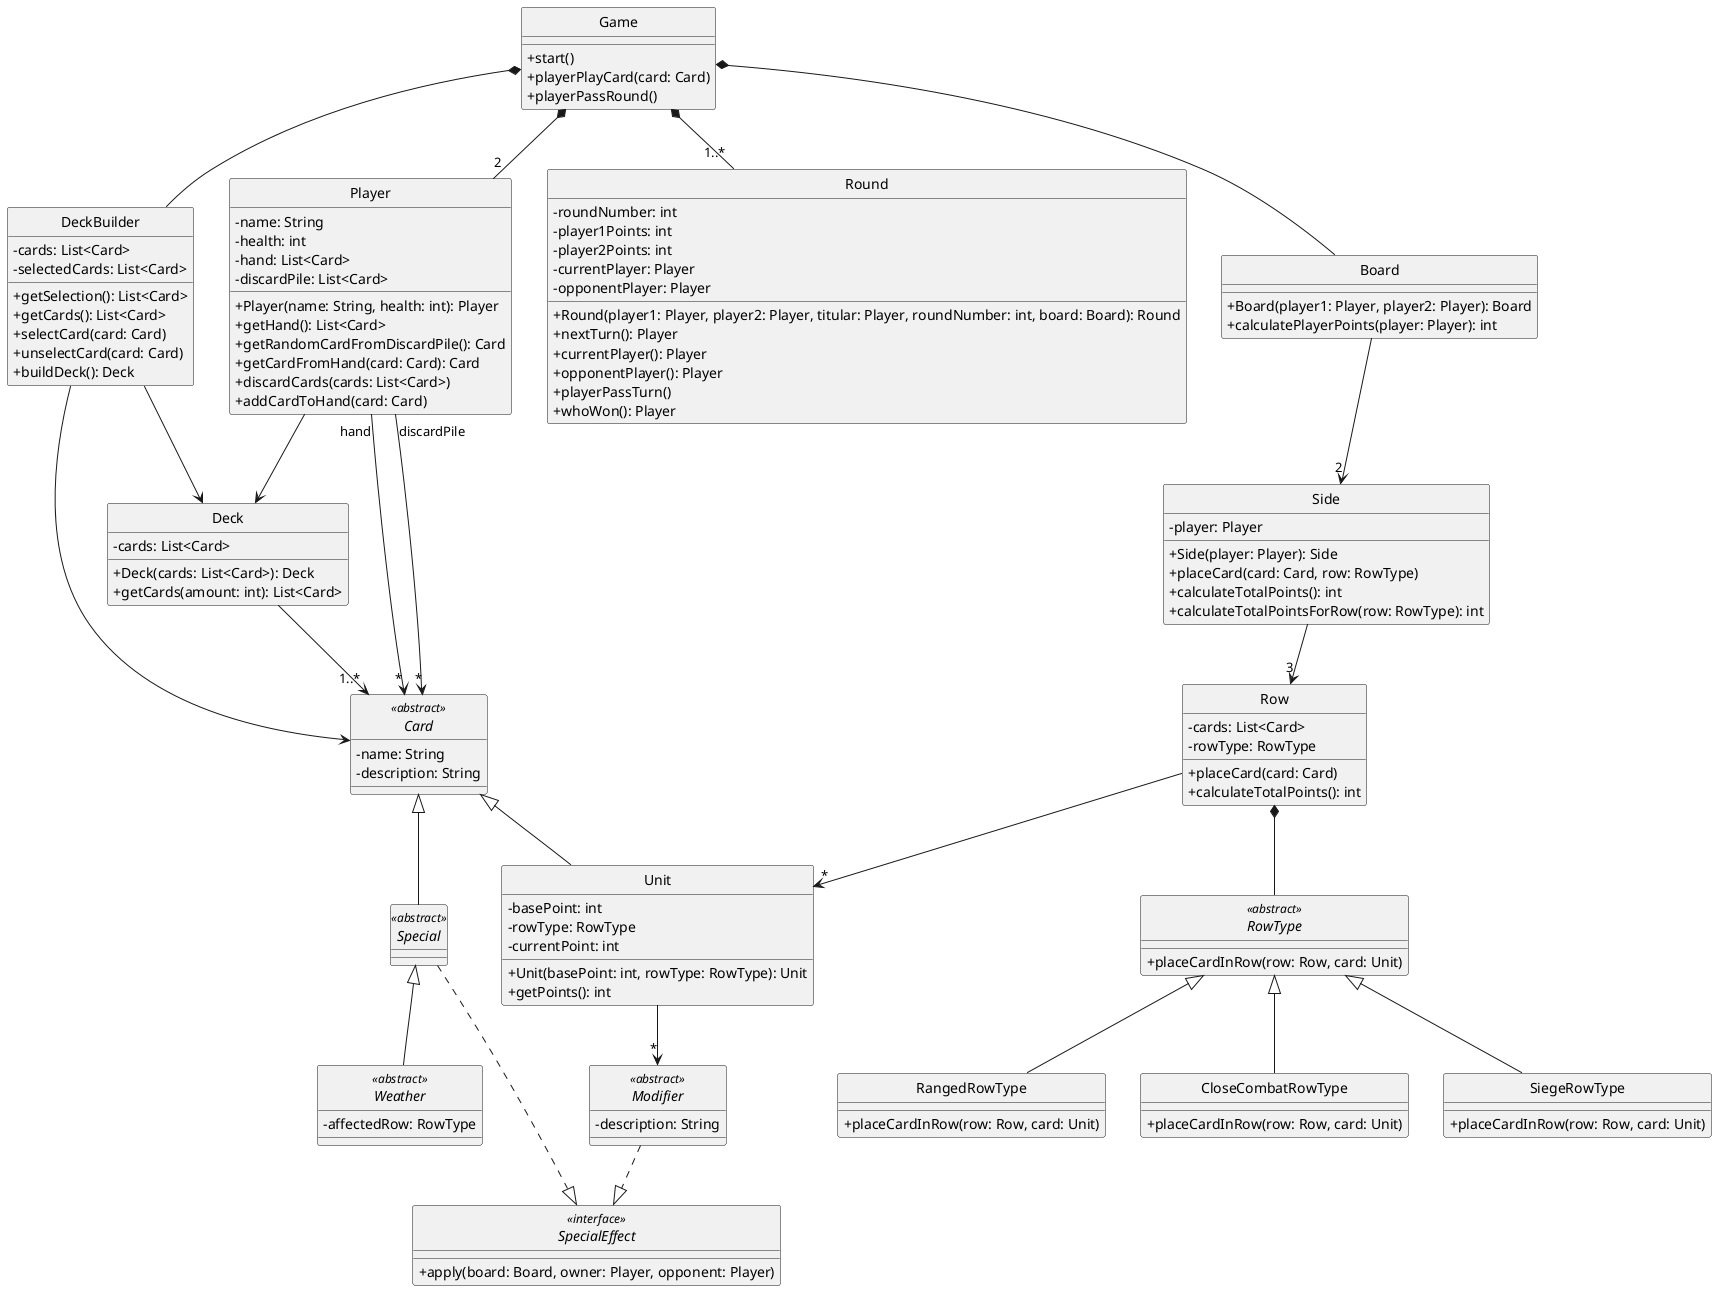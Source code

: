 @startuml

skinparam monochrome true
hide circle
skinparam classAttributeIconSize 0

' =====================
' GAME
' =====================
class Game {
  +start()
  +playerPlayCard(card: Card)
  +playerPassRound()
}

class DeckBuilder {
  -cards: List<Card>
  -selectedCards: List<Card>
  +getSelection(): List<Card>
  +getCards(): List<Card>
  +selectCard(card: Card)
  +unselectCard(card: Card)
  +buildDeck(): Deck
}

class Deck {
  -cards: List<Card>
  +Deck(cards: List<Card>): Deck
  +getCards(amount: int): List<Card>
}

class Player {
  -name: String
  -health: int
  -hand: List<Card>
  -discardPile: List<Card>
  +Player(name: String, health: int): Player
  +getHand(): List<Card>
  +getRandomCardFromDiscardPile(): Card
  +getCardFromHand(card: Card): Card
  +discardCards(cards: List<Card>)
  +addCardToHand(card: Card)
}

class Round {
  -roundNumber: int
  -player1Points: int
  -player2Points: int
  -currentPlayer: Player
  -opponentPlayer: Player
  +Round(player1: Player, player2: Player, titular: Player, roundNumber: int, board: Board): Round
  +nextTurn(): Player
  +currentPlayer(): Player
  +opponentPlayer(): Player
  +playerPassTurn()
  +whoWon(): Player
}

class Board {
  +Board(player1: Player, player2: Player): Board
  +calculatePlayerPoints(player: Player): int
}

class Side {
  -player: Player
  +Side(player: Player): Side
  +placeCard(card: Card, row: RowType)
  +calculateTotalPoints(): int
  +calculateTotalPointsForRow(row: RowType): int
}

abstract class RowType <<abstract>> {
  +placeCardInRow(row: Row, card: Unit)
}

class RangedRowType extends RowType {
  +placeCardInRow(row: Row, card: Unit)
}

class CloseCombatRowType extends RowType {
  +placeCardInRow(row: Row, card: Unit)
}

class SiegeRowType extends RowType {
  +placeCardInRow(row: Row, card: Unit)
}

class Row {
  -cards: List<Card>
  -rowType: RowType
  +placeCard(card: Card)
  +calculateTotalPoints(): int
}


' =====================
' CARD
' =====================
interface SpecialEffect <<interface>> {
  +apply(board: Board, owner: Player, opponent: Player)
}

abstract class Card <<abstract>> {
  -name: String
  -description: String
}

class Unit {
  -basePoint: int
  -rowType: RowType
  -currentPoint: int
  +Unit(basePoint: int, rowType: RowType): Unit
  +getPoints(): int
}

abstract class Special <<abstract>> {
}

abstract class Weather <<abstract>> {
  -affectedRow: RowType
}

abstract class Modifier <<abstract>> {
  -description: String
}


' =====================
' RELATIONSHIPS
' =====================

Game *-- Board
Game *-- "1..*" Round
Game *-- "2" Player
Game *-- DeckBuilder

DeckBuilder --> Card
DeckBuilder --> Deck

Deck --> "1..*" Card

Player "hand" --> "*" Card
Player "discardPile" --> "*" Card
Player --> Deck

Board --> "2" Side

Side --> "3" Row

Row *-- RowType
Row --> "*" Unit

Card <|-- Unit
Card <|-- Special
Special <|-- Weather

Unit --> "*" Modifier
Modifier ..|> SpecialEffect
Special ..|> SpecialEffect

@enduml
